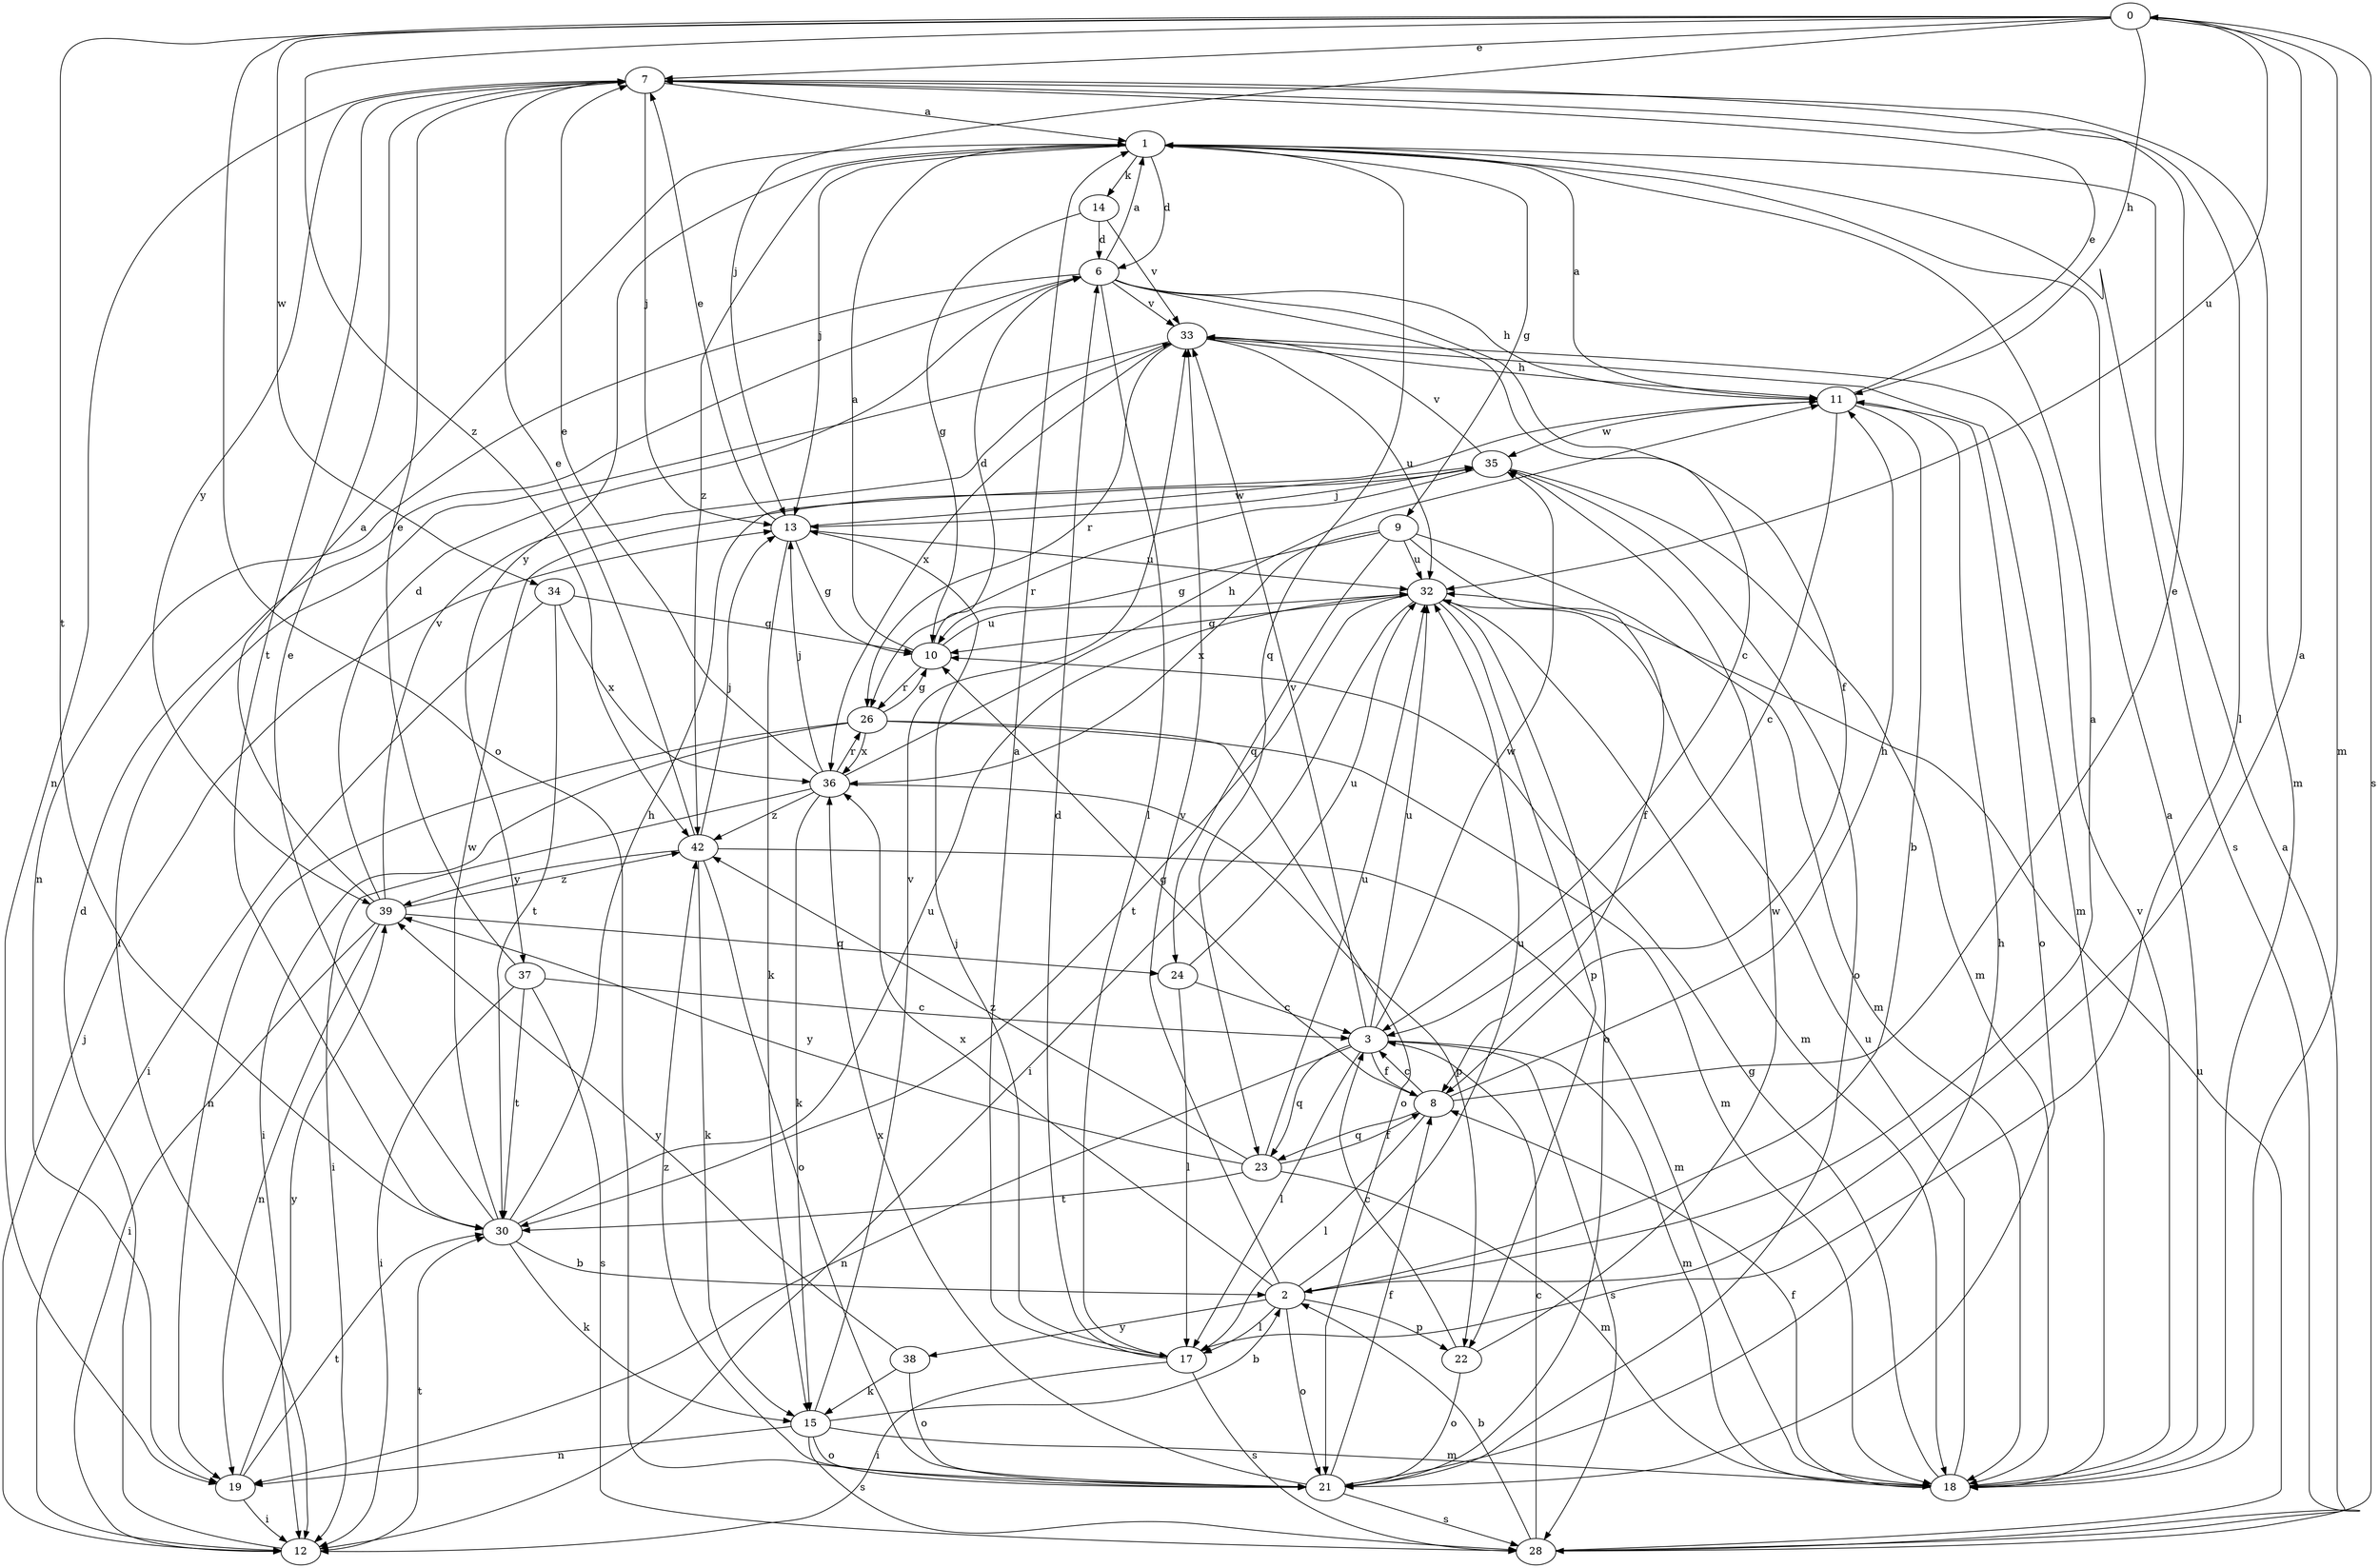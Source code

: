 strict digraph  {
0;
1;
2;
3;
6;
7;
8;
9;
10;
11;
12;
13;
14;
15;
17;
18;
19;
21;
22;
23;
24;
26;
28;
30;
32;
33;
34;
35;
36;
37;
38;
39;
42;
0 -> 7  [label=e];
0 -> 11  [label=h];
0 -> 13  [label=j];
0 -> 18  [label=m];
0 -> 21  [label=o];
0 -> 28  [label=s];
0 -> 30  [label=t];
0 -> 32  [label=u];
0 -> 34  [label=w];
0 -> 42  [label=z];
1 -> 6  [label=d];
1 -> 9  [label=g];
1 -> 13  [label=j];
1 -> 14  [label=k];
1 -> 23  [label=q];
1 -> 28  [label=s];
1 -> 37  [label=y];
1 -> 42  [label=z];
2 -> 0  [label=a];
2 -> 1  [label=a];
2 -> 17  [label=l];
2 -> 21  [label=o];
2 -> 22  [label=p];
2 -> 32  [label=u];
2 -> 33  [label=v];
2 -> 36  [label=x];
2 -> 38  [label=y];
3 -> 8  [label=f];
3 -> 17  [label=l];
3 -> 18  [label=m];
3 -> 19  [label=n];
3 -> 23  [label=q];
3 -> 28  [label=s];
3 -> 32  [label=u];
3 -> 33  [label=v];
3 -> 35  [label=w];
6 -> 1  [label=a];
6 -> 3  [label=c];
6 -> 8  [label=f];
6 -> 11  [label=h];
6 -> 17  [label=l];
6 -> 19  [label=n];
6 -> 33  [label=v];
7 -> 1  [label=a];
7 -> 13  [label=j];
7 -> 17  [label=l];
7 -> 18  [label=m];
7 -> 19  [label=n];
7 -> 30  [label=t];
7 -> 39  [label=y];
8 -> 3  [label=c];
8 -> 7  [label=e];
8 -> 10  [label=g];
8 -> 11  [label=h];
8 -> 17  [label=l];
8 -> 23  [label=q];
9 -> 8  [label=f];
9 -> 10  [label=g];
9 -> 18  [label=m];
9 -> 24  [label=q];
9 -> 32  [label=u];
9 -> 36  [label=x];
10 -> 1  [label=a];
10 -> 6  [label=d];
10 -> 26  [label=r];
10 -> 32  [label=u];
11 -> 1  [label=a];
11 -> 2  [label=b];
11 -> 3  [label=c];
11 -> 7  [label=e];
11 -> 21  [label=o];
11 -> 35  [label=w];
12 -> 6  [label=d];
12 -> 13  [label=j];
12 -> 30  [label=t];
13 -> 7  [label=e];
13 -> 10  [label=g];
13 -> 15  [label=k];
13 -> 32  [label=u];
13 -> 35  [label=w];
14 -> 6  [label=d];
14 -> 10  [label=g];
14 -> 33  [label=v];
15 -> 2  [label=b];
15 -> 18  [label=m];
15 -> 19  [label=n];
15 -> 21  [label=o];
15 -> 28  [label=s];
15 -> 33  [label=v];
17 -> 1  [label=a];
17 -> 6  [label=d];
17 -> 12  [label=i];
17 -> 13  [label=j];
17 -> 28  [label=s];
18 -> 1  [label=a];
18 -> 8  [label=f];
18 -> 10  [label=g];
18 -> 32  [label=u];
18 -> 33  [label=v];
19 -> 12  [label=i];
19 -> 30  [label=t];
19 -> 39  [label=y];
21 -> 8  [label=f];
21 -> 11  [label=h];
21 -> 28  [label=s];
21 -> 36  [label=x];
21 -> 42  [label=z];
22 -> 3  [label=c];
22 -> 21  [label=o];
22 -> 35  [label=w];
23 -> 8  [label=f];
23 -> 18  [label=m];
23 -> 30  [label=t];
23 -> 32  [label=u];
23 -> 39  [label=y];
23 -> 42  [label=z];
24 -> 3  [label=c];
24 -> 17  [label=l];
24 -> 32  [label=u];
26 -> 10  [label=g];
26 -> 12  [label=i];
26 -> 18  [label=m];
26 -> 19  [label=n];
26 -> 21  [label=o];
26 -> 36  [label=x];
28 -> 1  [label=a];
28 -> 2  [label=b];
28 -> 3  [label=c];
28 -> 32  [label=u];
30 -> 2  [label=b];
30 -> 7  [label=e];
30 -> 11  [label=h];
30 -> 15  [label=k];
30 -> 32  [label=u];
30 -> 35  [label=w];
32 -> 10  [label=g];
32 -> 12  [label=i];
32 -> 18  [label=m];
32 -> 21  [label=o];
32 -> 22  [label=p];
32 -> 30  [label=t];
33 -> 11  [label=h];
33 -> 12  [label=i];
33 -> 18  [label=m];
33 -> 26  [label=r];
33 -> 32  [label=u];
33 -> 36  [label=x];
34 -> 10  [label=g];
34 -> 12  [label=i];
34 -> 30  [label=t];
34 -> 36  [label=x];
35 -> 13  [label=j];
35 -> 18  [label=m];
35 -> 21  [label=o];
35 -> 26  [label=r];
35 -> 33  [label=v];
36 -> 7  [label=e];
36 -> 11  [label=h];
36 -> 12  [label=i];
36 -> 13  [label=j];
36 -> 15  [label=k];
36 -> 22  [label=p];
36 -> 26  [label=r];
36 -> 42  [label=z];
37 -> 3  [label=c];
37 -> 7  [label=e];
37 -> 12  [label=i];
37 -> 28  [label=s];
37 -> 30  [label=t];
38 -> 15  [label=k];
38 -> 21  [label=o];
38 -> 39  [label=y];
39 -> 1  [label=a];
39 -> 6  [label=d];
39 -> 12  [label=i];
39 -> 19  [label=n];
39 -> 24  [label=q];
39 -> 33  [label=v];
39 -> 42  [label=z];
42 -> 7  [label=e];
42 -> 13  [label=j];
42 -> 15  [label=k];
42 -> 18  [label=m];
42 -> 21  [label=o];
42 -> 39  [label=y];
}
